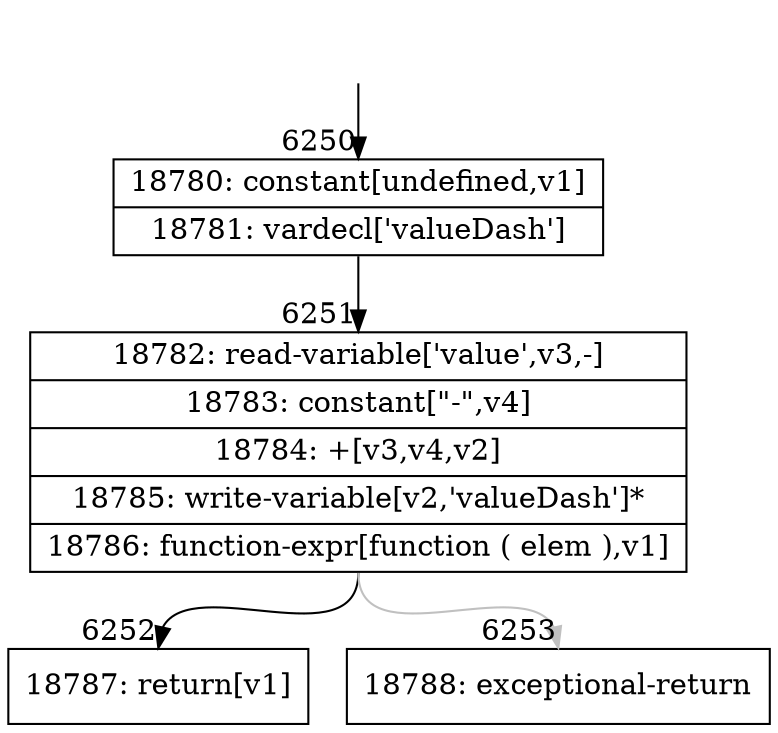 digraph {
rankdir="TD"
BB_entry428[shape=none,label=""];
BB_entry428 -> BB6250 [tailport=s, headport=n, headlabel="    6250"]
BB6250 [shape=record label="{18780: constant[undefined,v1]|18781: vardecl['valueDash']}" ] 
BB6250 -> BB6251 [tailport=s, headport=n, headlabel="      6251"]
BB6251 [shape=record label="{18782: read-variable['value',v3,-]|18783: constant[\"-\",v4]|18784: +[v3,v4,v2]|18785: write-variable[v2,'valueDash']*|18786: function-expr[function ( elem ),v1]}" ] 
BB6251 -> BB6252 [tailport=s, headport=n, headlabel="      6252"]
BB6251 -> BB6253 [tailport=s, headport=n, color=gray, headlabel="      6253"]
BB6252 [shape=record label="{18787: return[v1]}" ] 
BB6253 [shape=record label="{18788: exceptional-return}" ] 
//#$~ 9010
}
